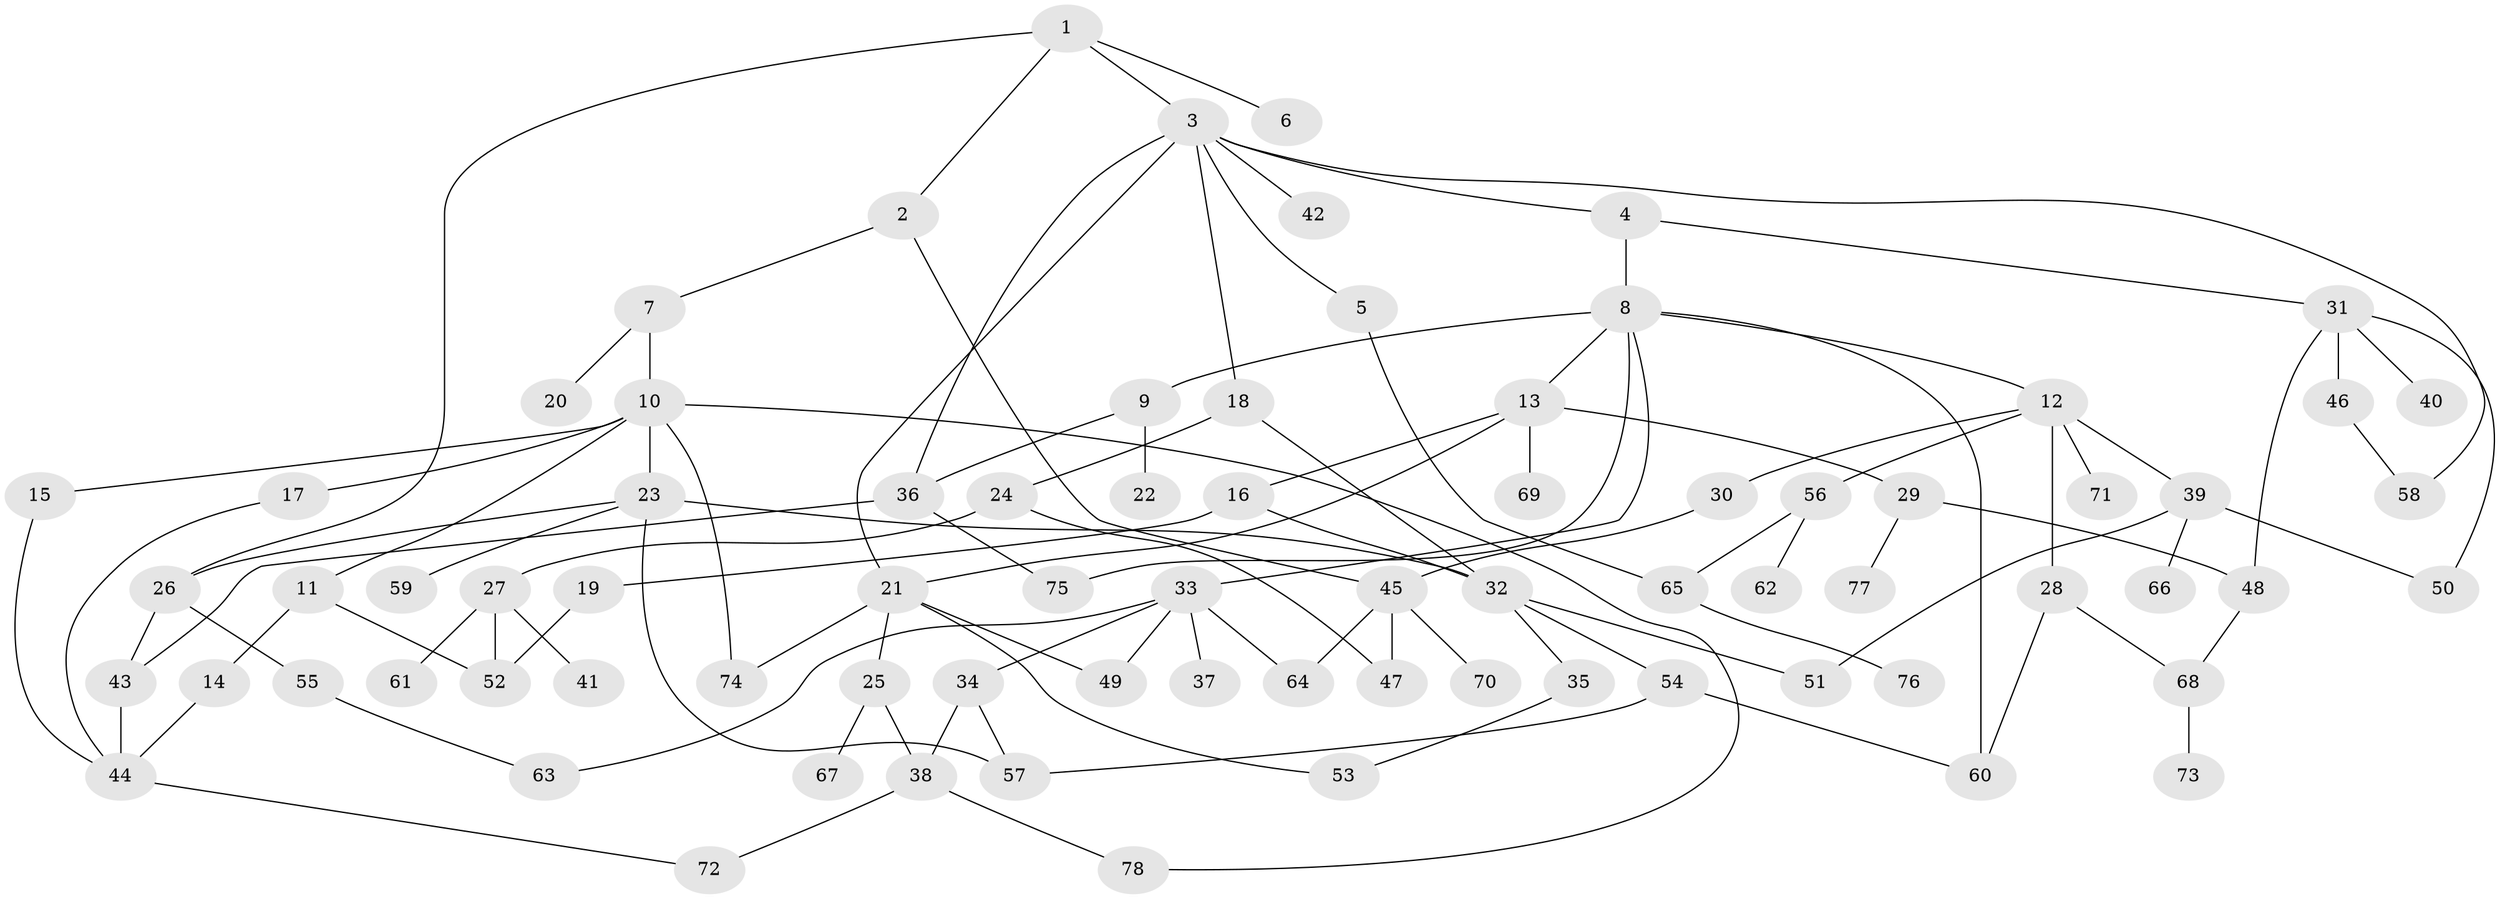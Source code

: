 // Generated by graph-tools (version 1.1) at 2025/00/03/09/25 03:00:57]
// undirected, 78 vertices, 109 edges
graph export_dot {
graph [start="1"]
  node [color=gray90,style=filled];
  1;
  2;
  3;
  4;
  5;
  6;
  7;
  8;
  9;
  10;
  11;
  12;
  13;
  14;
  15;
  16;
  17;
  18;
  19;
  20;
  21;
  22;
  23;
  24;
  25;
  26;
  27;
  28;
  29;
  30;
  31;
  32;
  33;
  34;
  35;
  36;
  37;
  38;
  39;
  40;
  41;
  42;
  43;
  44;
  45;
  46;
  47;
  48;
  49;
  50;
  51;
  52;
  53;
  54;
  55;
  56;
  57;
  58;
  59;
  60;
  61;
  62;
  63;
  64;
  65;
  66;
  67;
  68;
  69;
  70;
  71;
  72;
  73;
  74;
  75;
  76;
  77;
  78;
  1 -- 2;
  1 -- 3;
  1 -- 6;
  1 -- 26;
  2 -- 7;
  2 -- 45;
  3 -- 4;
  3 -- 5;
  3 -- 18;
  3 -- 21;
  3 -- 42;
  3 -- 58;
  3 -- 36;
  4 -- 8;
  4 -- 31;
  5 -- 65;
  7 -- 10;
  7 -- 20;
  8 -- 9;
  8 -- 12;
  8 -- 13;
  8 -- 33;
  8 -- 60;
  8 -- 75;
  9 -- 22;
  9 -- 36;
  10 -- 11;
  10 -- 15;
  10 -- 17;
  10 -- 23;
  10 -- 74;
  10 -- 78;
  11 -- 14;
  11 -- 52;
  12 -- 28;
  12 -- 30;
  12 -- 39;
  12 -- 56;
  12 -- 71;
  13 -- 16;
  13 -- 29;
  13 -- 69;
  13 -- 21;
  14 -- 44;
  15 -- 44;
  16 -- 19;
  16 -- 32;
  17 -- 44;
  18 -- 24;
  18 -- 32;
  19 -- 52;
  21 -- 25;
  21 -- 49;
  21 -- 53;
  21 -- 74;
  23 -- 59;
  23 -- 26;
  23 -- 32;
  23 -- 57;
  24 -- 27;
  24 -- 47;
  25 -- 67;
  25 -- 38;
  26 -- 43;
  26 -- 55;
  27 -- 41;
  27 -- 61;
  27 -- 52;
  28 -- 68;
  28 -- 60;
  29 -- 77;
  29 -- 48;
  30 -- 45;
  31 -- 40;
  31 -- 46;
  31 -- 48;
  31 -- 50;
  32 -- 35;
  32 -- 54;
  32 -- 51;
  33 -- 34;
  33 -- 37;
  33 -- 64;
  33 -- 63;
  33 -- 49;
  34 -- 38;
  34 -- 57;
  35 -- 53;
  36 -- 75;
  36 -- 43;
  38 -- 78;
  38 -- 72;
  39 -- 50;
  39 -- 51;
  39 -- 66;
  43 -- 44;
  44 -- 72;
  45 -- 47;
  45 -- 70;
  45 -- 64;
  46 -- 58;
  48 -- 68;
  54 -- 60;
  54 -- 57;
  55 -- 63;
  56 -- 62;
  56 -- 65;
  65 -- 76;
  68 -- 73;
}

